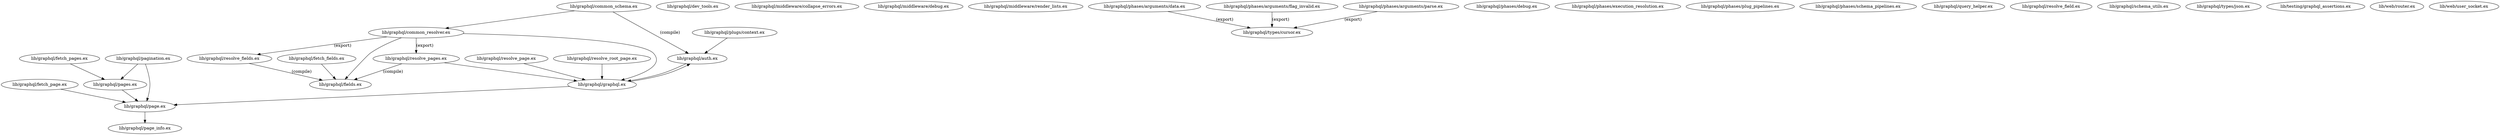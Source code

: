 digraph "xref graph" {
  "lib/graphql/auth.ex"
  "lib/graphql/auth.ex" -> "lib/graphql/graphql.ex"
  "lib/graphql/graphql.ex" -> "lib/graphql/auth.ex"
  "lib/graphql/graphql.ex" -> "lib/graphql/page.ex"
  "lib/graphql/page.ex" -> "lib/graphql/page_info.ex"
  "lib/graphql/common_resolver.ex"
  "lib/graphql/common_resolver.ex" -> "lib/graphql/fields.ex"
  "lib/graphql/common_resolver.ex" -> "lib/graphql/graphql.ex"
  "lib/graphql/common_resolver.ex" -> "lib/graphql/resolve_fields.ex" [label="(export)"]
  "lib/graphql/resolve_fields.ex" -> "lib/graphql/fields.ex" [label="(compile)"]
  "lib/graphql/common_resolver.ex" -> "lib/graphql/resolve_pages.ex" [label="(export)"]
  "lib/graphql/resolve_pages.ex" -> "lib/graphql/fields.ex" [label="(compile)"]
  "lib/graphql/resolve_pages.ex" -> "lib/graphql/graphql.ex"
  "lib/graphql/common_schema.ex"
  "lib/graphql/common_schema.ex" -> "lib/graphql/auth.ex" [label="(compile)"]
  "lib/graphql/common_schema.ex" -> "lib/graphql/common_resolver.ex"
  "lib/graphql/dev_tools.ex"
  "lib/graphql/fetch_fields.ex"
  "lib/graphql/fetch_fields.ex" -> "lib/graphql/fields.ex"
  "lib/graphql/fetch_page.ex"
  "lib/graphql/fetch_page.ex" -> "lib/graphql/page.ex"
  "lib/graphql/fetch_pages.ex"
  "lib/graphql/fetch_pages.ex" -> "lib/graphql/pages.ex"
  "lib/graphql/pages.ex" -> "lib/graphql/page.ex"
  "lib/graphql/fields.ex"
  "lib/graphql/graphql.ex"
  "lib/graphql/middleware/collapse_errors.ex"
  "lib/graphql/middleware/debug.ex"
  "lib/graphql/middleware/render_lists.ex"
  "lib/graphql/page.ex"
  "lib/graphql/page_info.ex"
  "lib/graphql/pages.ex"
  "lib/graphql/pagination.ex"
  "lib/graphql/pagination.ex" -> "lib/graphql/page.ex"
  "lib/graphql/pagination.ex" -> "lib/graphql/pages.ex"
  "lib/graphql/phases/arguments/data.ex"
  "lib/graphql/phases/arguments/data.ex" -> "lib/graphql/types/cursor.ex" [label="(export)"]
  "lib/graphql/phases/arguments/flag_invalid.ex"
  "lib/graphql/phases/arguments/flag_invalid.ex" -> "lib/graphql/types/cursor.ex" [label="(export)"]
  "lib/graphql/phases/arguments/parse.ex"
  "lib/graphql/phases/arguments/parse.ex" -> "lib/graphql/types/cursor.ex" [label="(export)"]
  "lib/graphql/phases/debug.ex"
  "lib/graphql/phases/execution_resolution.ex"
  "lib/graphql/phases/plug_pipelines.ex"
  "lib/graphql/phases/schema_pipelines.ex"
  "lib/graphql/plugs/context.ex"
  "lib/graphql/plugs/context.ex" -> "lib/graphql/auth.ex"
  "lib/graphql/query_helper.ex"
  "lib/graphql/resolve_field.ex"
  "lib/graphql/resolve_fields.ex"
  "lib/graphql/resolve_page.ex"
  "lib/graphql/resolve_page.ex" -> "lib/graphql/graphql.ex"
  "lib/graphql/resolve_pages.ex"
  "lib/graphql/resolve_root_page.ex"
  "lib/graphql/resolve_root_page.ex" -> "lib/graphql/graphql.ex"
  "lib/graphql/schema_utils.ex"
  "lib/graphql/types/cursor.ex"
  "lib/graphql/types/json.ex"
  "lib/testing/graphql_assertions.ex"
  "lib/web/router.ex"
  "lib/web/user_socket.ex"
}
